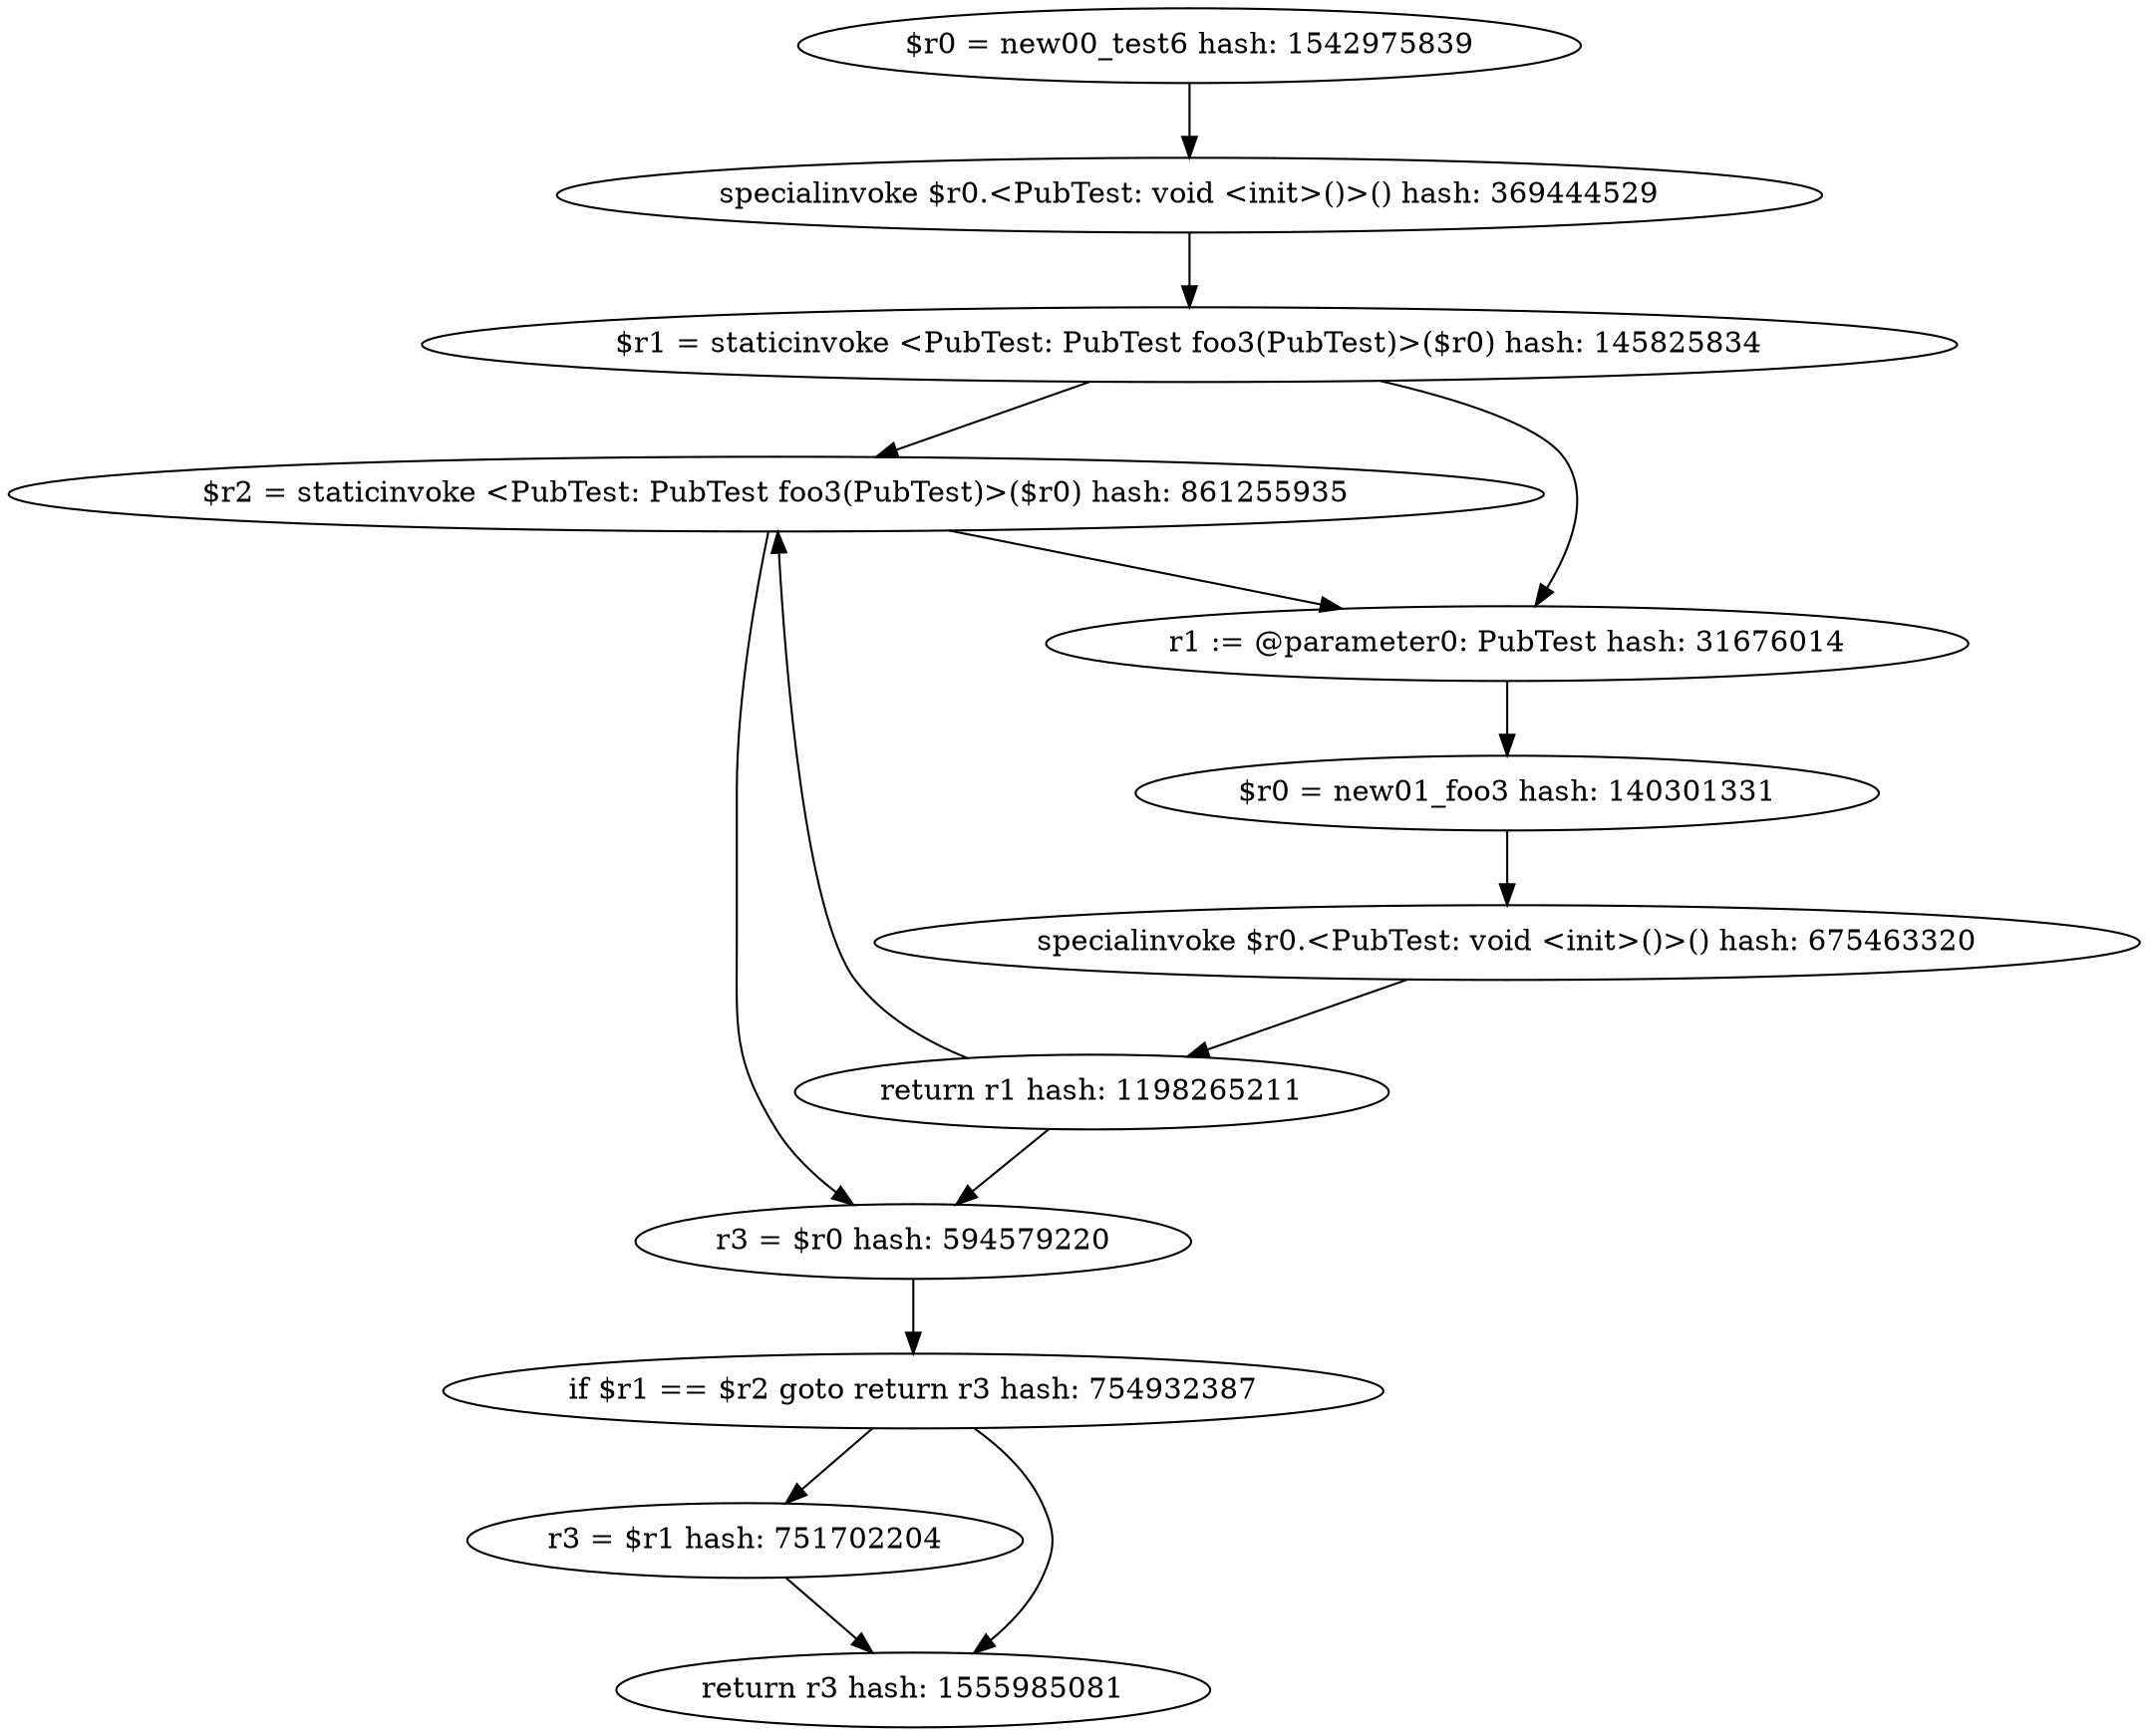 digraph "./target1-pub/PubTest.test6.intra.debug" {
    "$r0 = new00_test6 hash: 1542975839";
    "specialinvoke $r0.<PubTest: void <init>()>() hash: 369444529";
    "$r1 = staticinvoke <PubTest: PubTest foo3(PubTest)>($r0) hash: 145825834";
    "$r2 = staticinvoke <PubTest: PubTest foo3(PubTest)>($r0) hash: 861255935";
    "r3 = $r0 hash: 594579220";
    "if $r1 == $r2 goto return r3 hash: 754932387";
    "r3 = $r1 hash: 751702204";
    "return r3 hash: 1555985081";
    "r1 := @parameter0: PubTest hash: 31676014";
    "$r0 = new01_foo3 hash: 140301331";
    "specialinvoke $r0.<PubTest: void <init>()>() hash: 675463320";
    "return r1 hash: 1198265211";
    "$r0 = new00_test6 hash: 1542975839"->"specialinvoke $r0.<PubTest: void <init>()>() hash: 369444529";
    "specialinvoke $r0.<PubTest: void <init>()>() hash: 369444529"->"$r1 = staticinvoke <PubTest: PubTest foo3(PubTest)>($r0) hash: 145825834";
    "$r1 = staticinvoke <PubTest: PubTest foo3(PubTest)>($r0) hash: 145825834"->"$r2 = staticinvoke <PubTest: PubTest foo3(PubTest)>($r0) hash: 861255935";
    "$r1 = staticinvoke <PubTest: PubTest foo3(PubTest)>($r0) hash: 145825834"->"r1 := @parameter0: PubTest hash: 31676014";
    "$r2 = staticinvoke <PubTest: PubTest foo3(PubTest)>($r0) hash: 861255935"->"r3 = $r0 hash: 594579220";
    "$r2 = staticinvoke <PubTest: PubTest foo3(PubTest)>($r0) hash: 861255935"->"r1 := @parameter0: PubTest hash: 31676014";
    "r3 = $r0 hash: 594579220"->"if $r1 == $r2 goto return r3 hash: 754932387";
    "if $r1 == $r2 goto return r3 hash: 754932387"->"r3 = $r1 hash: 751702204";
    "if $r1 == $r2 goto return r3 hash: 754932387"->"return r3 hash: 1555985081";
    "r3 = $r1 hash: 751702204"->"return r3 hash: 1555985081";
    "r1 := @parameter0: PubTest hash: 31676014"->"$r0 = new01_foo3 hash: 140301331";
    "$r0 = new01_foo3 hash: 140301331"->"specialinvoke $r0.<PubTest: void <init>()>() hash: 675463320";
    "specialinvoke $r0.<PubTest: void <init>()>() hash: 675463320"->"return r1 hash: 1198265211";
    "return r1 hash: 1198265211"->"$r2 = staticinvoke <PubTest: PubTest foo3(PubTest)>($r0) hash: 861255935";
    "return r1 hash: 1198265211"->"r3 = $r0 hash: 594579220";
}
